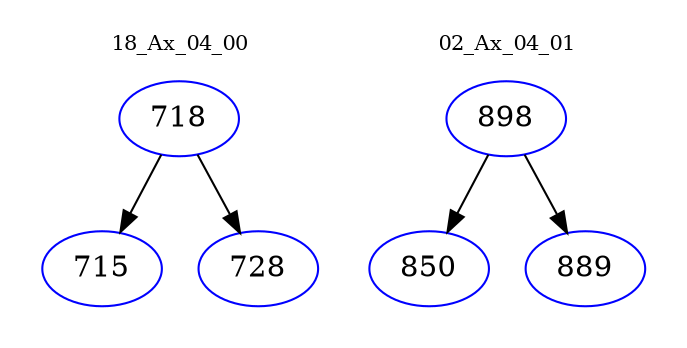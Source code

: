 digraph{
subgraph cluster_0 {
color = white
label = "18_Ax_04_00";
fontsize=10;
T0_718 [label="718", color="blue"]
T0_718 -> T0_715 [color="black"]
T0_715 [label="715", color="blue"]
T0_718 -> T0_728 [color="black"]
T0_728 [label="728", color="blue"]
}
subgraph cluster_1 {
color = white
label = "02_Ax_04_01";
fontsize=10;
T1_898 [label="898", color="blue"]
T1_898 -> T1_850 [color="black"]
T1_850 [label="850", color="blue"]
T1_898 -> T1_889 [color="black"]
T1_889 [label="889", color="blue"]
}
}
